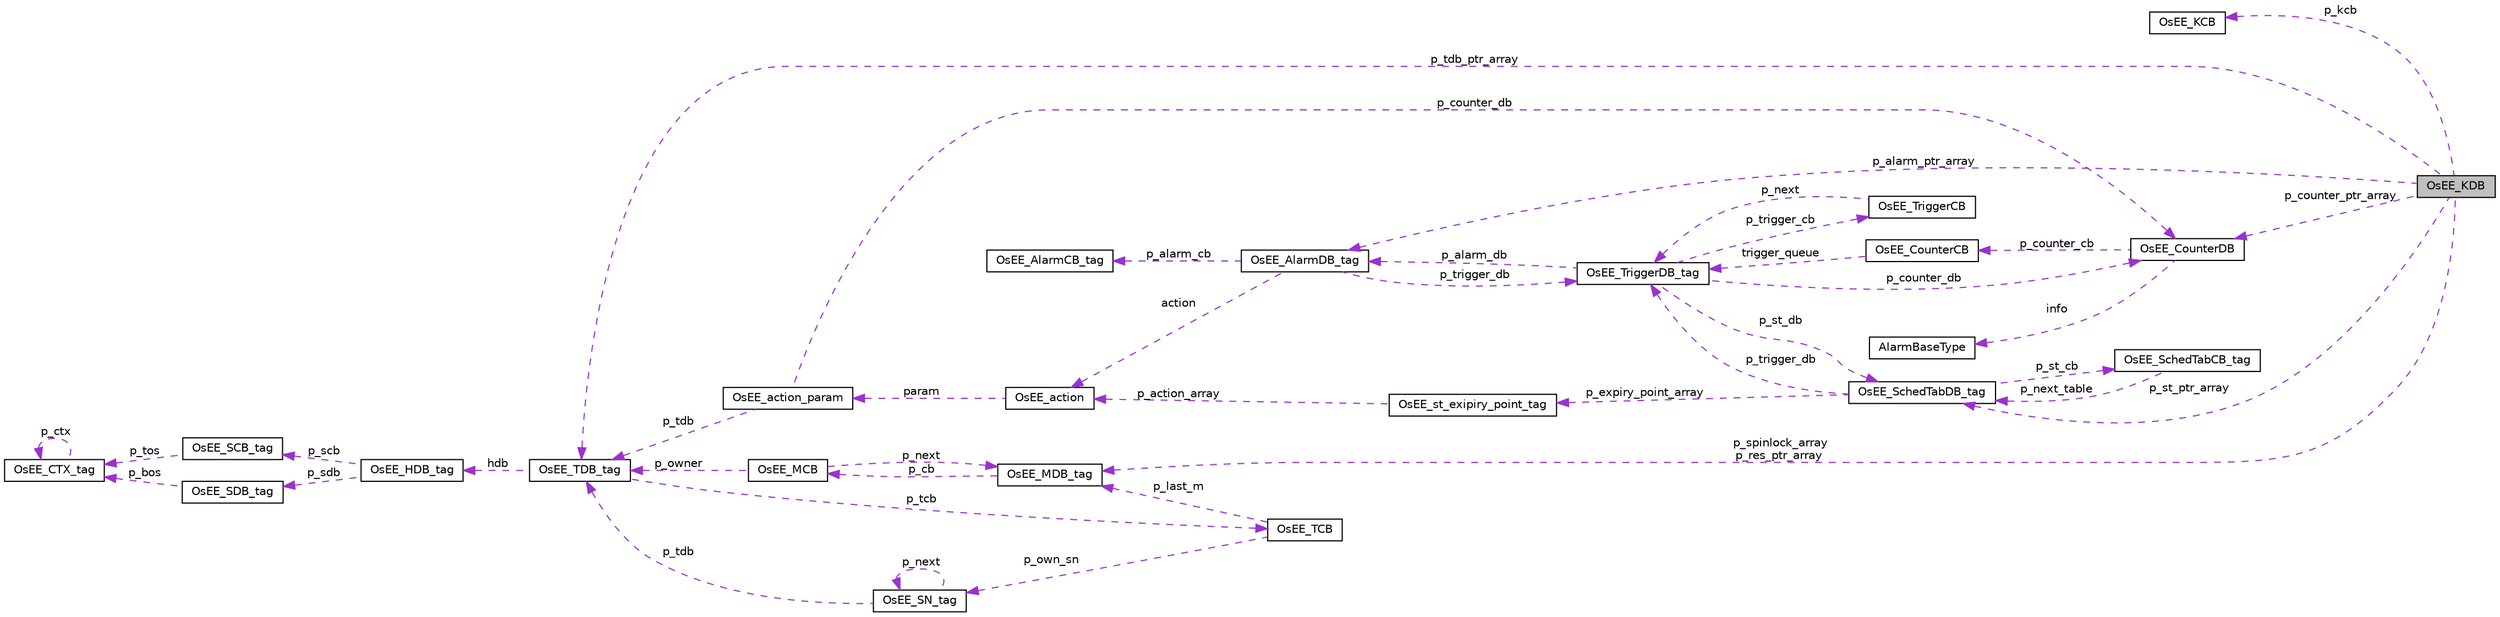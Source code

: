 digraph "OsEE_KDB"
{
 // LATEX_PDF_SIZE
  edge [fontname="Helvetica",fontsize="10",labelfontname="Helvetica",labelfontsize="10"];
  node [fontname="Helvetica",fontsize="10",shape=record];
  rankdir="LR";
  Node1 [label="OsEE_KDB",height=0.2,width=0.4,color="black", fillcolor="grey75", style="filled", fontcolor="black",tooltip="This is the Kernel descriptor Block."];
  Node2 -> Node1 [dir="back",color="darkorchid3",fontsize="10",style="dashed",label=" p_kcb" ,fontname="Helvetica"];
  Node2 [label="OsEE_KCB",height=0.2,width=0.4,color="black", fillcolor="white", style="filled",URL="$structOsEE__KCB.html",tooltip="This is the Kernel Control Block."];
  Node3 -> Node1 [dir="back",color="darkorchid3",fontsize="10",style="dashed",label=" p_tdb_ptr_array" ,fontname="Helvetica"];
  Node3 [label="OsEE_TDB_tag",height=0.2,width=0.4,color="black", fillcolor="white", style="filled",URL="$structOsEE__TDB__tag.html",tooltip="The Task Descriptor Block."];
  Node4 -> Node3 [dir="back",color="darkorchid3",fontsize="10",style="dashed",label=" p_tcb" ,fontname="Helvetica"];
  Node4 [label="OsEE_TCB",height=0.2,width=0.4,color="black", fillcolor="white", style="filled",URL="$structOsEE__TCB.html",tooltip="The Task Control Block."];
  Node5 -> Node4 [dir="back",color="darkorchid3",fontsize="10",style="dashed",label=" p_own_sn" ,fontname="Helvetica"];
  Node5 [label="OsEE_SN_tag",height=0.2,width=0.4,color="black", fillcolor="white", style="filled",URL="$structOsEE__SN__tag.html",tooltip="Scheduler node data structure."];
  Node5 -> Node5 [dir="back",color="darkorchid3",fontsize="10",style="dashed",label=" p_next" ,fontname="Helvetica"];
  Node3 -> Node5 [dir="back",color="darkorchid3",fontsize="10",style="dashed",label=" p_tdb" ,fontname="Helvetica"];
  Node6 -> Node4 [dir="back",color="darkorchid3",fontsize="10",style="dashed",label=" p_last_m" ,fontname="Helvetica"];
  Node6 [label="OsEE_MDB_tag",height=0.2,width=0.4,color="black", fillcolor="white", style="filled",URL="$structOsEE__MDB__tag.html",tooltip="Mutual exclusion descriptor block."];
  Node7 -> Node6 [dir="back",color="darkorchid3",fontsize="10",style="dashed",label=" p_cb" ,fontname="Helvetica"];
  Node7 [label="OsEE_MCB",height=0.2,width=0.4,color="black", fillcolor="white", style="filled",URL="$structOsEE__MCB.html",tooltip="Mutual exclusion control block."];
  Node3 -> Node7 [dir="back",color="darkorchid3",fontsize="10",style="dashed",label=" p_owner" ,fontname="Helvetica"];
  Node6 -> Node7 [dir="back",color="darkorchid3",fontsize="10",style="dashed",label=" p_next" ,fontname="Helvetica"];
  Node8 -> Node3 [dir="back",color="darkorchid3",fontsize="10",style="dashed",label=" hdb" ,fontname="Helvetica"];
  Node8 [label="OsEE_HDB_tag",height=0.2,width=0.4,color="black", fillcolor="white", style="filled",URL="$structOsEE__HDB__tag.html",tooltip=" "];
  Node9 -> Node8 [dir="back",color="darkorchid3",fontsize="10",style="dashed",label=" p_scb" ,fontname="Helvetica"];
  Node9 [label="OsEE_SCB_tag",height=0.2,width=0.4,color="black", fillcolor="white", style="filled",URL="$structOsEE__SCB__tag.html",tooltip=" "];
  Node10 -> Node9 [dir="back",color="darkorchid3",fontsize="10",style="dashed",label=" p_tos" ,fontname="Helvetica"];
  Node10 [label="OsEE_CTX_tag",height=0.2,width=0.4,color="black", fillcolor="white", style="filled",URL="$structOsEE__CTX__tag.html",tooltip=" "];
  Node10 -> Node10 [dir="back",color="darkorchid3",fontsize="10",style="dashed",label=" p_ctx" ,fontname="Helvetica"];
  Node11 -> Node8 [dir="back",color="darkorchid3",fontsize="10",style="dashed",label=" p_sdb" ,fontname="Helvetica"];
  Node11 [label="OsEE_SDB_tag",height=0.2,width=0.4,color="black", fillcolor="white", style="filled",URL="$structOsEE__SDB__tag.html",tooltip=" "];
  Node10 -> Node11 [dir="back",color="darkorchid3",fontsize="10",style="dashed",label=" p_bos" ,fontname="Helvetica"];
  Node12 -> Node1 [dir="back",color="darkorchid3",fontsize="10",style="dashed",label=" p_st_ptr_array" ,fontname="Helvetica"];
  Node12 [label="OsEE_SchedTabDB_tag",height=0.2,width=0.4,color="black", fillcolor="white", style="filled",URL="$structOsEE__SchedTabDB__tag.html",tooltip="This is the data structure used to describe the constant part of a schedule table."];
  Node13 -> Node12 [dir="back",color="darkorchid3",fontsize="10",style="dashed",label=" p_trigger_db" ,fontname="Helvetica"];
  Node13 [label="OsEE_TriggerDB_tag",height=0.2,width=0.4,color="black", fillcolor="white", style="filled",URL="$structOsEE__TriggerDB__tag.html",tooltip="Trigger Descriptor Block is the elemnt containing the information of Alarms and Schedule Tables."];
  Node14 -> Node13 [dir="back",color="darkorchid3",fontsize="10",style="dashed",label=" p_trigger_cb" ,fontname="Helvetica"];
  Node14 [label="OsEE_TriggerCB",height=0.2,width=0.4,color="black", fillcolor="white", style="filled",URL="$structOsEE__TriggerCB.html",tooltip="The Trigger Countrol Block is the element in the trigger queue that records when the next trigger is ..."];
  Node13 -> Node14 [dir="back",color="darkorchid3",fontsize="10",style="dashed",label=" p_next" ,fontname="Helvetica"];
  Node12 -> Node13 [dir="back",color="darkorchid3",fontsize="10",style="dashed",label=" p_st_db" ,fontname="Helvetica"];
  Node15 -> Node13 [dir="back",color="darkorchid3",fontsize="10",style="dashed",label=" p_alarm_db" ,fontname="Helvetica"];
  Node15 [label="OsEE_AlarmDB_tag",height=0.2,width=0.4,color="black", fillcolor="white", style="filled",URL="$structOsEE__AlarmDB__tag.html",tooltip="Alarm descriptor block."];
  Node13 -> Node15 [dir="back",color="darkorchid3",fontsize="10",style="dashed",label=" p_trigger_db" ,fontname="Helvetica"];
  Node16 -> Node15 [dir="back",color="darkorchid3",fontsize="10",style="dashed",label=" action" ,fontname="Helvetica"];
  Node16 [label="OsEE_action",height=0.2,width=0.4,color="black", fillcolor="white", style="filled",URL="$structOsEE__action.html",tooltip="Notification data structure for Alarms and Schedule Tables."];
  Node17 -> Node16 [dir="back",color="darkorchid3",fontsize="10",style="dashed",label=" param" ,fontname="Helvetica"];
  Node17 [label="OsEE_action_param",height=0.2,width=0.4,color="black", fillcolor="white", style="filled",URL="$structOsEE__action__param.html",tooltip="Parameters of an Alarm/Schedule Table expiration (function callback, task, event mask,..."];
  Node3 -> Node17 [dir="back",color="darkorchid3",fontsize="10",style="dashed",label=" p_tdb" ,fontname="Helvetica"];
  Node18 -> Node17 [dir="back",color="darkorchid3",fontsize="10",style="dashed",label=" p_counter_db" ,fontname="Helvetica"];
  Node18 [label="OsEE_CounterDB",height=0.2,width=0.4,color="black", fillcolor="white", style="filled",URL="$structOsEE__CounterDB.html",tooltip="Counter descriptor block."];
  Node19 -> Node18 [dir="back",color="darkorchid3",fontsize="10",style="dashed",label=" info" ,fontname="Helvetica"];
  Node19 [label="AlarmBaseType",height=0.2,width=0.4,color="black", fillcolor="white", style="filled",URL="$structAlarmBaseType.html",tooltip="The AlarmBaseType stores information about a counter."];
  Node20 -> Node18 [dir="back",color="darkorchid3",fontsize="10",style="dashed",label=" p_counter_cb" ,fontname="Helvetica"];
  Node20 [label="OsEE_CounterCB",height=0.2,width=0.4,color="black", fillcolor="white", style="filled",URL="$structOsEE__CounterCB.html",tooltip="Counter Control Block."];
  Node13 -> Node20 [dir="back",color="darkorchid3",fontsize="10",style="dashed",label=" trigger_queue" ,fontname="Helvetica"];
  Node21 -> Node15 [dir="back",color="darkorchid3",fontsize="10",style="dashed",label=" p_alarm_cb" ,fontname="Helvetica"];
  Node21 [label="OsEE_AlarmCB_tag",height=0.2,width=0.4,color="black", fillcolor="white", style="filled",URL="$structOsEE__AlarmCB__tag.html",tooltip="Alarm Control Block."];
  Node18 -> Node13 [dir="back",color="darkorchid3",fontsize="10",style="dashed",label=" p_counter_db" ,fontname="Helvetica"];
  Node22 -> Node12 [dir="back",color="darkorchid3",fontsize="10",style="dashed",label=" p_st_cb" ,fontname="Helvetica"];
  Node22 [label="OsEE_SchedTabCB_tag",height=0.2,width=0.4,color="black", fillcolor="white", style="filled",URL="$structOsEE__SchedTabCB__tag.html",tooltip="Data structure to store RAM informations needed by schedule tables."];
  Node12 -> Node22 [dir="back",color="darkorchid3",fontsize="10",style="dashed",label=" p_next_table" ,fontname="Helvetica"];
  Node23 -> Node12 [dir="back",color="darkorchid3",fontsize="10",style="dashed",label=" p_expiry_point_array" ,fontname="Helvetica"];
  Node23 [label="OsEE_st_exipiry_point_tag",height=0.2,width=0.4,color="black", fillcolor="white", style="filled",URL="$structOsEE__st__exipiry__point__tag.html",tooltip="Structures that hold the information related to an expiry point."];
  Node16 -> Node23 [dir="back",color="darkorchid3",fontsize="10",style="dashed",label=" p_action_array" ,fontname="Helvetica"];
  Node15 -> Node1 [dir="back",color="darkorchid3",fontsize="10",style="dashed",label=" p_alarm_ptr_array" ,fontname="Helvetica"];
  Node18 -> Node1 [dir="back",color="darkorchid3",fontsize="10",style="dashed",label=" p_counter_ptr_array" ,fontname="Helvetica"];
  Node6 -> Node1 [dir="back",color="darkorchid3",fontsize="10",style="dashed",label=" p_spinlock_array\np_res_ptr_array" ,fontname="Helvetica"];
}

